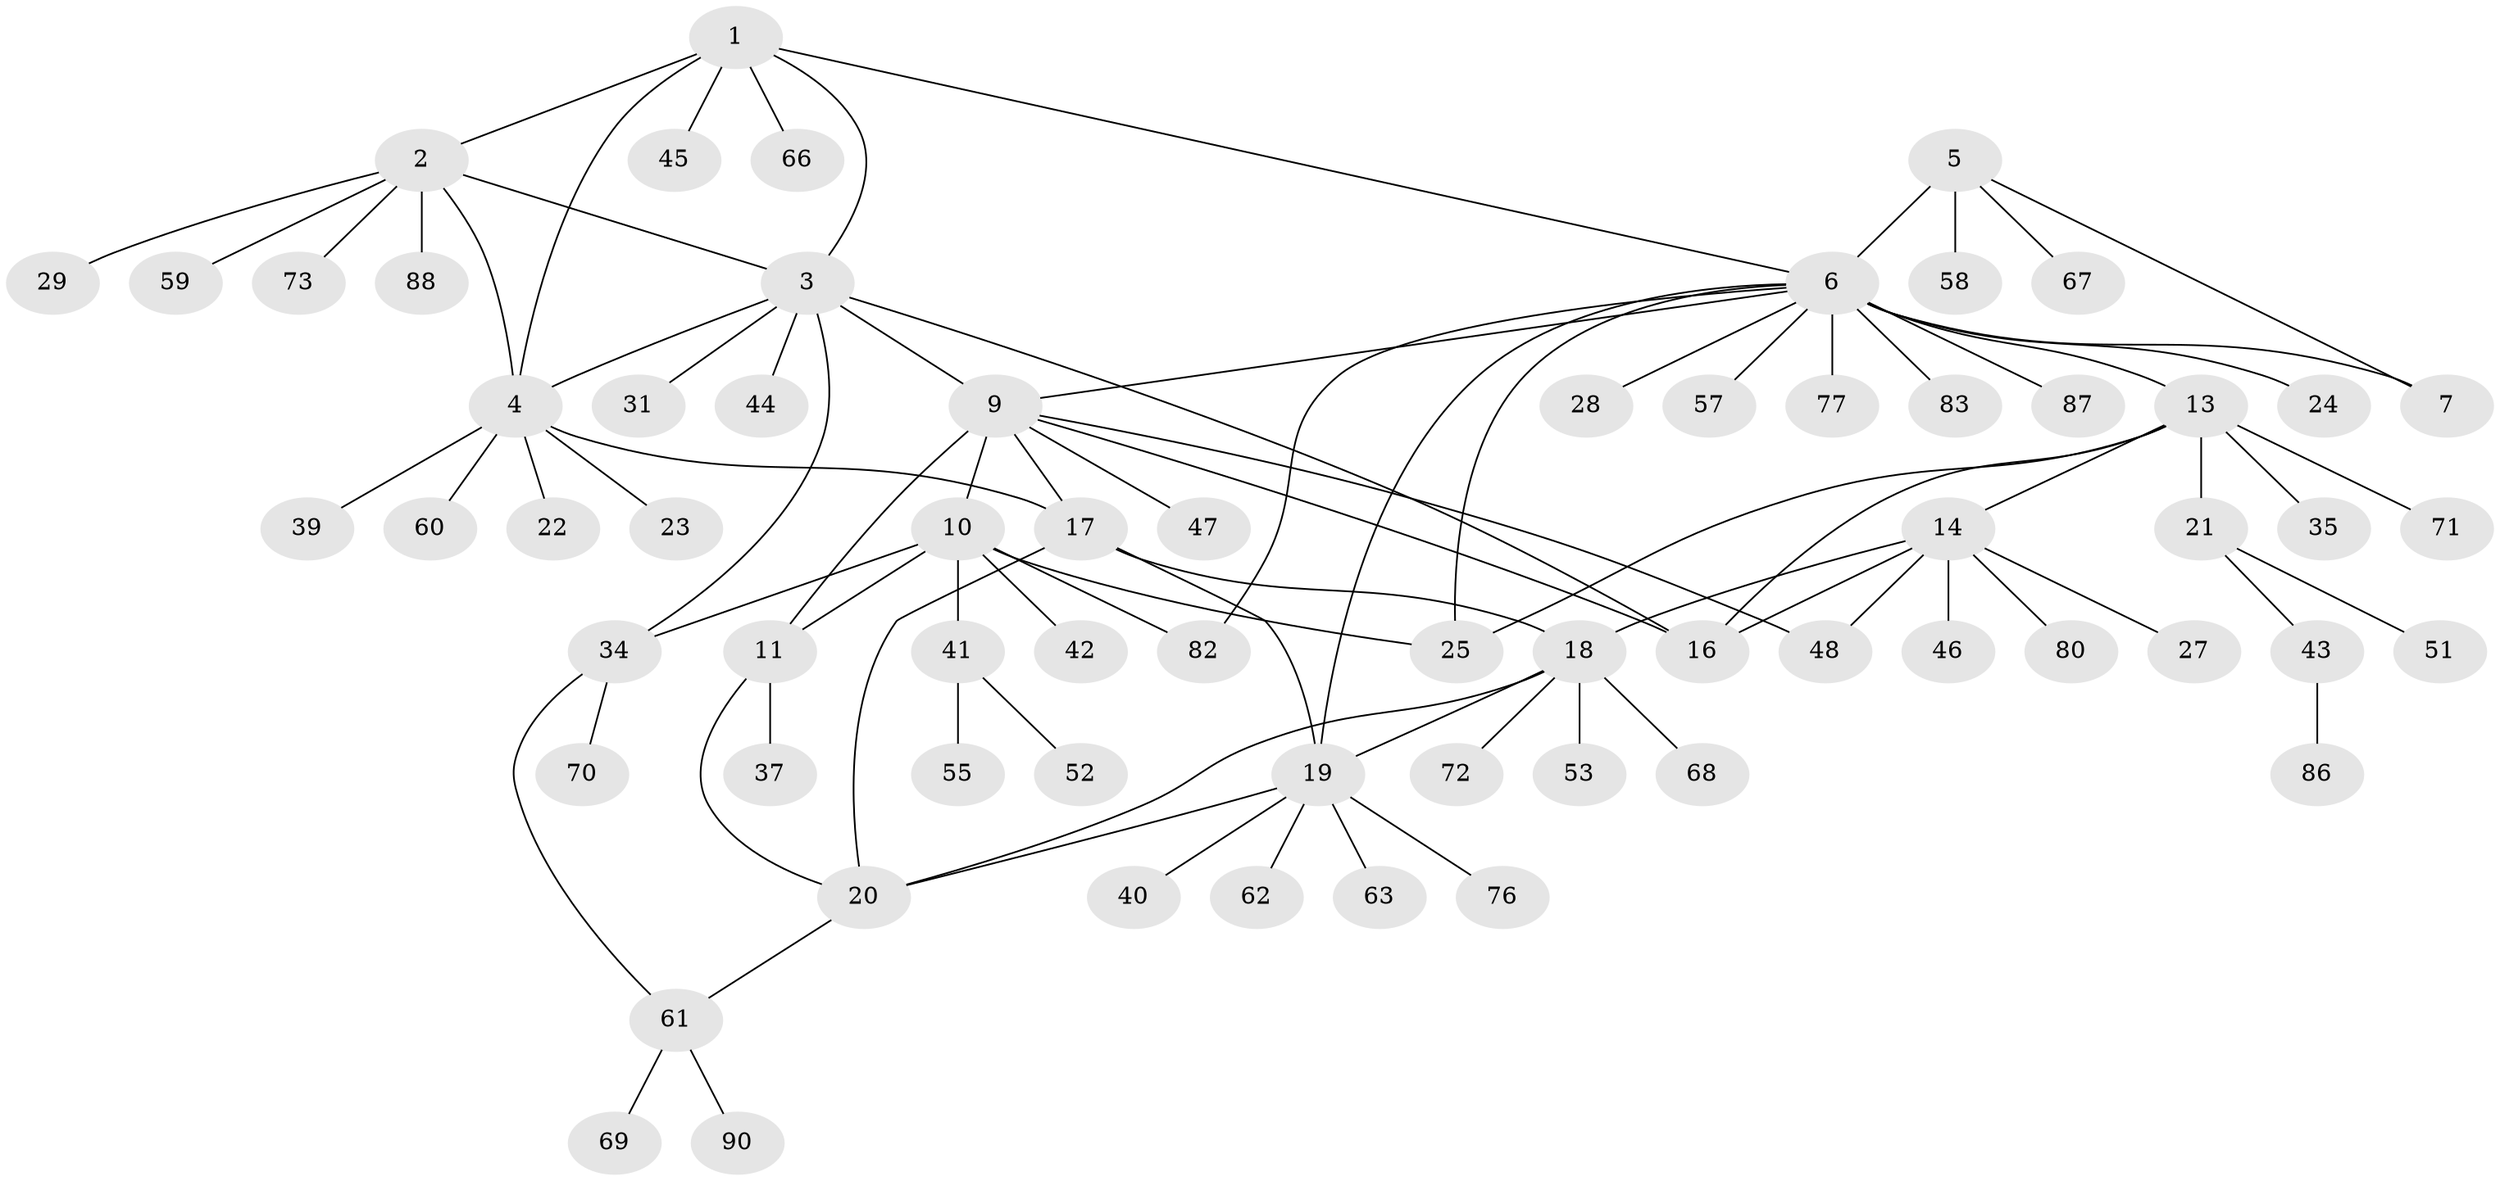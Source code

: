 // original degree distribution, {5: 0.03260869565217391, 8: 0.021739130434782608, 9: 0.06521739130434782, 6: 0.03260869565217391, 3: 0.043478260869565216, 10: 0.010869565217391304, 7: 0.021739130434782608, 4: 0.05434782608695652, 1: 0.5760869565217391, 2: 0.14130434782608695}
// Generated by graph-tools (version 1.1) at 2025/11/02/27/25 16:11:31]
// undirected, 67 vertices, 88 edges
graph export_dot {
graph [start="1"]
  node [color=gray90,style=filled];
  1 [super="+36"];
  2 [super="+33"];
  3 [super="+26"];
  4 [super="+84"];
  5 [super="+56"];
  6 [super="+8"];
  7;
  9 [super="+12"];
  10 [super="+74"];
  11 [super="+50"];
  13 [super="+32"];
  14 [super="+15"];
  16 [super="+75"];
  17 [super="+92"];
  18 [super="+64"];
  19 [super="+49"];
  20;
  21 [super="+81"];
  22;
  23;
  24 [super="+78"];
  25 [super="+89"];
  27 [super="+38"];
  28 [super="+30"];
  29;
  31;
  34 [super="+79"];
  35;
  37;
  39 [super="+85"];
  40;
  41 [super="+54"];
  42;
  43;
  44;
  45;
  46;
  47;
  48;
  51;
  52;
  53;
  55 [super="+65"];
  57;
  58;
  59;
  60;
  61 [super="+91"];
  62;
  63;
  66;
  67;
  68;
  69;
  70;
  71;
  72;
  73;
  76;
  77;
  80;
  82;
  83;
  86;
  87;
  88;
  90;
  1 -- 2;
  1 -- 3;
  1 -- 4;
  1 -- 6;
  1 -- 66;
  1 -- 45;
  2 -- 3;
  2 -- 4;
  2 -- 29;
  2 -- 59;
  2 -- 73;
  2 -- 88;
  3 -- 4;
  3 -- 16;
  3 -- 31;
  3 -- 44;
  3 -- 9;
  3 -- 34;
  4 -- 17;
  4 -- 22;
  4 -- 23;
  4 -- 39;
  4 -- 60;
  5 -- 6 [weight=2];
  5 -- 7;
  5 -- 58;
  5 -- 67;
  6 -- 7 [weight=2];
  6 -- 13;
  6 -- 25;
  6 -- 57;
  6 -- 82;
  6 -- 87;
  6 -- 9;
  6 -- 77;
  6 -- 83;
  6 -- 19;
  6 -- 24;
  6 -- 28;
  9 -- 10 [weight=2];
  9 -- 11 [weight=2];
  9 -- 47;
  9 -- 16;
  9 -- 48;
  9 -- 17;
  10 -- 11;
  10 -- 34;
  10 -- 41;
  10 -- 42;
  10 -- 82;
  10 -- 25;
  11 -- 20;
  11 -- 37;
  13 -- 14 [weight=2];
  13 -- 16;
  13 -- 21;
  13 -- 25;
  13 -- 35;
  13 -- 71;
  14 -- 16 [weight=2];
  14 -- 18;
  14 -- 27;
  14 -- 46;
  14 -- 48;
  14 -- 80;
  17 -- 18;
  17 -- 19;
  17 -- 20;
  18 -- 19;
  18 -- 20;
  18 -- 53;
  18 -- 72;
  18 -- 68;
  19 -- 20;
  19 -- 40;
  19 -- 62;
  19 -- 63;
  19 -- 76;
  20 -- 61;
  21 -- 43;
  21 -- 51;
  34 -- 61;
  34 -- 70;
  41 -- 52;
  41 -- 55;
  43 -- 86;
  61 -- 69;
  61 -- 90;
}
